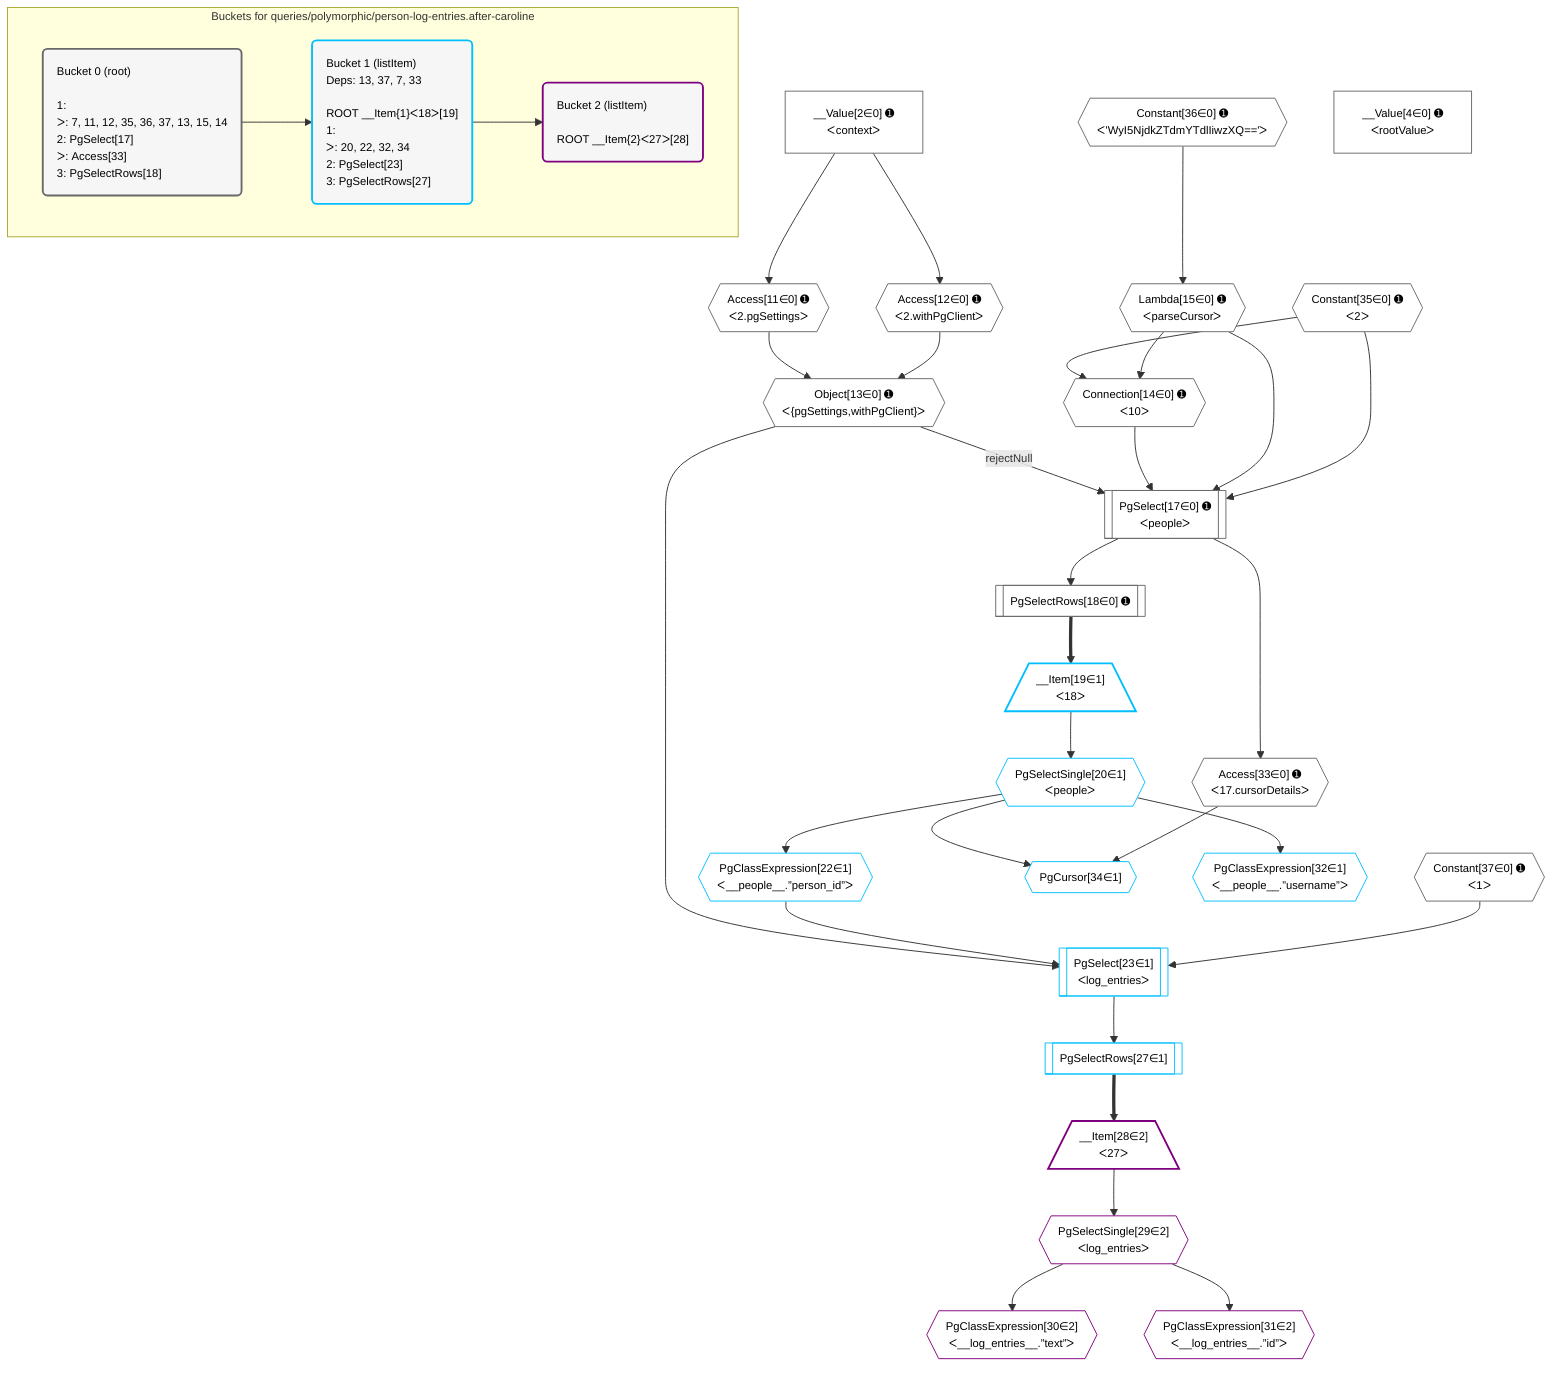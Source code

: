 %%{init: {'themeVariables': { 'fontSize': '12px'}}}%%
graph TD
    classDef path fill:#eee,stroke:#000,color:#000
    classDef plan fill:#fff,stroke-width:1px,color:#000
    classDef itemplan fill:#fff,stroke-width:2px,color:#000
    classDef unbatchedplan fill:#dff,stroke-width:1px,color:#000
    classDef sideeffectplan fill:#fcc,stroke-width:2px,color:#000
    classDef bucket fill:#f6f6f6,color:#000,stroke-width:2px,text-align:left


    %% plan dependencies
    PgSelect17[["PgSelect[17∈0] ➊<br />ᐸpeopleᐳ"]]:::plan
    Object13{{"Object[13∈0] ➊<br />ᐸ{pgSettings,withPgClient}ᐳ"}}:::plan
    Connection14{{"Connection[14∈0] ➊<br />ᐸ10ᐳ"}}:::plan
    Lambda15{{"Lambda[15∈0] ➊<br />ᐸparseCursorᐳ"}}:::plan
    Constant35{{"Constant[35∈0] ➊<br />ᐸ2ᐳ"}}:::plan
    Object13 -->|rejectNull| PgSelect17
    Connection14 & Lambda15 & Constant35 --> PgSelect17
    Constant35 & Lambda15 --> Connection14
    Access11{{"Access[11∈0] ➊<br />ᐸ2.pgSettingsᐳ"}}:::plan
    Access12{{"Access[12∈0] ➊<br />ᐸ2.withPgClientᐳ"}}:::plan
    Access11 & Access12 --> Object13
    __Value2["__Value[2∈0] ➊<br />ᐸcontextᐳ"]:::plan
    __Value2 --> Access11
    __Value2 --> Access12
    Constant36{{"Constant[36∈0] ➊<br />ᐸ'WyI5NjdkZTdmYTdlIiwzXQ=='ᐳ"}}:::plan
    Constant36 --> Lambda15
    PgSelectRows18[["PgSelectRows[18∈0] ➊"]]:::plan
    PgSelect17 --> PgSelectRows18
    Access33{{"Access[33∈0] ➊<br />ᐸ17.cursorDetailsᐳ"}}:::plan
    PgSelect17 --> Access33
    __Value4["__Value[4∈0] ➊<br />ᐸrootValueᐳ"]:::plan
    Constant37{{"Constant[37∈0] ➊<br />ᐸ1ᐳ"}}:::plan
    PgSelect23[["PgSelect[23∈1]<br />ᐸlog_entriesᐳ"]]:::plan
    PgClassExpression22{{"PgClassExpression[22∈1]<br />ᐸ__people__.”person_id”ᐳ"}}:::plan
    Object13 & PgClassExpression22 & Constant37 --> PgSelect23
    PgCursor34{{"PgCursor[34∈1]"}}:::plan
    PgSelectSingle20{{"PgSelectSingle[20∈1]<br />ᐸpeopleᐳ"}}:::plan
    PgSelectSingle20 & Access33 --> PgCursor34
    __Item19[/"__Item[19∈1]<br />ᐸ18ᐳ"\]:::itemplan
    PgSelectRows18 ==> __Item19
    __Item19 --> PgSelectSingle20
    PgSelectSingle20 --> PgClassExpression22
    PgSelectRows27[["PgSelectRows[27∈1]"]]:::plan
    PgSelect23 --> PgSelectRows27
    PgClassExpression32{{"PgClassExpression[32∈1]<br />ᐸ__people__.”username”ᐳ"}}:::plan
    PgSelectSingle20 --> PgClassExpression32
    __Item28[/"__Item[28∈2]<br />ᐸ27ᐳ"\]:::itemplan
    PgSelectRows27 ==> __Item28
    PgSelectSingle29{{"PgSelectSingle[29∈2]<br />ᐸlog_entriesᐳ"}}:::plan
    __Item28 --> PgSelectSingle29
    PgClassExpression30{{"PgClassExpression[30∈2]<br />ᐸ__log_entries__.”text”ᐳ"}}:::plan
    PgSelectSingle29 --> PgClassExpression30
    PgClassExpression31{{"PgClassExpression[31∈2]<br />ᐸ__log_entries__.”id”ᐳ"}}:::plan
    PgSelectSingle29 --> PgClassExpression31

    %% define steps

    subgraph "Buckets for queries/polymorphic/person-log-entries.after-caroline"
    Bucket0("Bucket 0 (root)<br /><br />1: <br />ᐳ: 7, 11, 12, 35, 36, 37, 13, 15, 14<br />2: PgSelect[17]<br />ᐳ: Access[33]<br />3: PgSelectRows[18]"):::bucket
    classDef bucket0 stroke:#696969
    class Bucket0,__Value2,__Value4,Access11,Access12,Object13,Connection14,Lambda15,PgSelect17,PgSelectRows18,Access33,Constant35,Constant36,Constant37 bucket0
    Bucket1("Bucket 1 (listItem)<br />Deps: 13, 37, 7, 33<br /><br />ROOT __Item{1}ᐸ18ᐳ[19]<br />1: <br />ᐳ: 20, 22, 32, 34<br />2: PgSelect[23]<br />3: PgSelectRows[27]"):::bucket
    classDef bucket1 stroke:#00bfff
    class Bucket1,__Item19,PgSelectSingle20,PgClassExpression22,PgSelect23,PgSelectRows27,PgClassExpression32,PgCursor34 bucket1
    Bucket2("Bucket 2 (listItem)<br /><br />ROOT __Item{2}ᐸ27ᐳ[28]"):::bucket
    classDef bucket2 stroke:#7f007f
    class Bucket2,__Item28,PgSelectSingle29,PgClassExpression30,PgClassExpression31 bucket2
    Bucket0 --> Bucket1
    Bucket1 --> Bucket2
    end